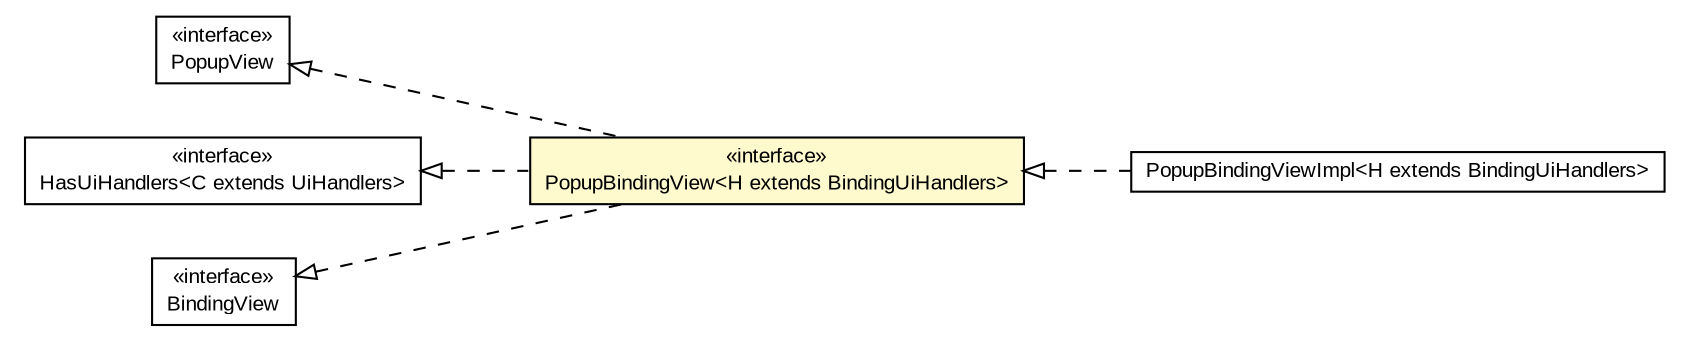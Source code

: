 #!/usr/local/bin/dot
#
# Class diagram 
# Generated by UMLGraph version R5_6-24-gf6e263 (http://www.umlgraph.org/)
#

digraph G {
	edge [fontname="arial",fontsize=10,labelfontname="arial",labelfontsize=10];
	node [fontname="arial",fontsize=10,shape=plaintext];
	nodesep=0.25;
	ranksep=0.5;
	rankdir=LR;
	// org.turbogwt.ext.gwtp.databind.client.PopupBindingViewImpl<H extends org.turbogwt.ext.gwtp.databind.client.BindingUiHandlers>
	c45 [label=<<table title="org.turbogwt.ext.gwtp.databind.client.PopupBindingViewImpl" border="0" cellborder="1" cellspacing="0" cellpadding="2" port="p" href="./PopupBindingViewImpl.html">
		<tr><td><table border="0" cellspacing="0" cellpadding="1">
<tr><td align="center" balign="center"> PopupBindingViewImpl&lt;H extends BindingUiHandlers&gt; </td></tr>
		</table></td></tr>
		</table>>, URL="./PopupBindingViewImpl.html", fontname="arial", fontcolor="black", fontsize=10.0];
	// org.turbogwt.ext.gwtp.databind.client.PopupBindingView<H extends org.turbogwt.ext.gwtp.databind.client.BindingUiHandlers>
	c46 [label=<<table title="org.turbogwt.ext.gwtp.databind.client.PopupBindingView" border="0" cellborder="1" cellspacing="0" cellpadding="2" port="p" bgcolor="lemonChiffon" href="./PopupBindingView.html">
		<tr><td><table border="0" cellspacing="0" cellpadding="1">
<tr><td align="center" balign="center"> &#171;interface&#187; </td></tr>
<tr><td align="center" balign="center"> PopupBindingView&lt;H extends BindingUiHandlers&gt; </td></tr>
		</table></td></tr>
		</table>>, URL="./PopupBindingView.html", fontname="arial", fontcolor="black", fontsize=10.0];
	//org.turbogwt.ext.gwtp.databind.client.PopupBindingViewImpl<H extends org.turbogwt.ext.gwtp.databind.client.BindingUiHandlers> implements org.turbogwt.ext.gwtp.databind.client.PopupBindingView<H extends org.turbogwt.ext.gwtp.databind.client.BindingUiHandlers>
	c46:p -> c45:p [dir=back,arrowtail=empty,style=dashed];
	//org.turbogwt.ext.gwtp.databind.client.PopupBindingView<H extends org.turbogwt.ext.gwtp.databind.client.BindingUiHandlers> implements com.gwtplatform.mvp.client.PopupView
	c51:p -> c46:p [dir=back,arrowtail=empty,style=dashed];
	//org.turbogwt.ext.gwtp.databind.client.PopupBindingView<H extends org.turbogwt.ext.gwtp.databind.client.BindingUiHandlers> implements com.gwtplatform.mvp.client.HasUiHandlers<C extends com.gwtplatform.mvp.client.UiHandlers>
	c52:p -> c46:p [dir=back,arrowtail=empty,style=dashed];
	//org.turbogwt.ext.gwtp.databind.client.PopupBindingView<H extends org.turbogwt.ext.gwtp.databind.client.BindingUiHandlers> implements org.turbogwt.mvp.databind.client.BindingView
	c53:p -> c46:p [dir=back,arrowtail=empty,style=dashed];
	// com.gwtplatform.mvp.client.PopupView
	c51 [label=<<table title="com.gwtplatform.mvp.client.PopupView" border="0" cellborder="1" cellspacing="0" cellpadding="2" port="p">
		<tr><td><table border="0" cellspacing="0" cellpadding="1">
<tr><td align="center" balign="center"> &#171;interface&#187; </td></tr>
<tr><td align="center" balign="center"> PopupView </td></tr>
		</table></td></tr>
		</table>>, URL="null", fontname="arial", fontcolor="black", fontsize=10.0];
	// com.gwtplatform.mvp.client.HasUiHandlers<C extends com.gwtplatform.mvp.client.UiHandlers>
	c52 [label=<<table title="com.gwtplatform.mvp.client.HasUiHandlers" border="0" cellborder="1" cellspacing="0" cellpadding="2" port="p">
		<tr><td><table border="0" cellspacing="0" cellpadding="1">
<tr><td align="center" balign="center"> &#171;interface&#187; </td></tr>
<tr><td align="center" balign="center"> HasUiHandlers&lt;C extends UiHandlers&gt; </td></tr>
		</table></td></tr>
		</table>>, URL="null", fontname="arial", fontcolor="black", fontsize=10.0];
	// org.turbogwt.mvp.databind.client.BindingView
	c53 [label=<<table title="org.turbogwt.mvp.databind.client.BindingView" border="0" cellborder="1" cellspacing="0" cellpadding="2" port="p">
		<tr><td><table border="0" cellspacing="0" cellpadding="1">
<tr><td align="center" balign="center"> &#171;interface&#187; </td></tr>
<tr><td align="center" balign="center"> BindingView </td></tr>
		</table></td></tr>
		</table>>, URL="null", fontname="arial", fontcolor="black", fontsize=10.0];
}

